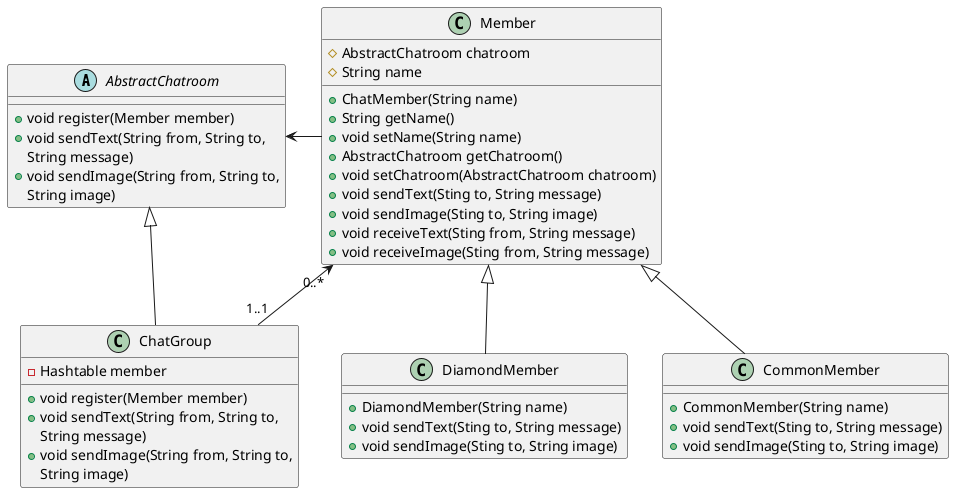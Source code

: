 @startuml 

skinparam DefaultFontName PingFangSC-Regular

abstract class AbstractChatroom{
    + void register(Member member)
    + void sendText(String from, String to,
    String message)
    + void sendImage(String from, String to,
    String image)
}
class Member{
    # AbstractChatroom chatroom
    # String name
    + ChatMember(String name)
    + String getName()
    + void setName(String name)
    + AbstractChatroom getChatroom()
    + void setChatroom(AbstractChatroom chatroom)
    + void sendText(Sting to, String message)
    + void sendImage(Sting to, String image)
    + void receiveText(Sting from, String message)
    + void receiveImage(Sting from, String message)
}
class ChatGroup{
    - Hashtable member
    + void register(Member member)
    + void sendText(String from, String to,
    String message)
    + void sendImage(String from, String to,
    String image)
}
class DiamondMember{
    + DiamondMember(String name)
    + void sendText(Sting to, String message)
    + void sendImage(Sting to, String image)
}
class CommonMember{
    + CommonMember(String name)
    + void sendText(Sting to, String message)
    + void sendImage(Sting to, String image)
}

AbstractChatroom <- Member
AbstractChatroom <|-- ChatGroup
Member "0..*" <--  "1..1" ChatGroup
Member <|-- DiamondMember
Member <|-- CommonMember

@enduml